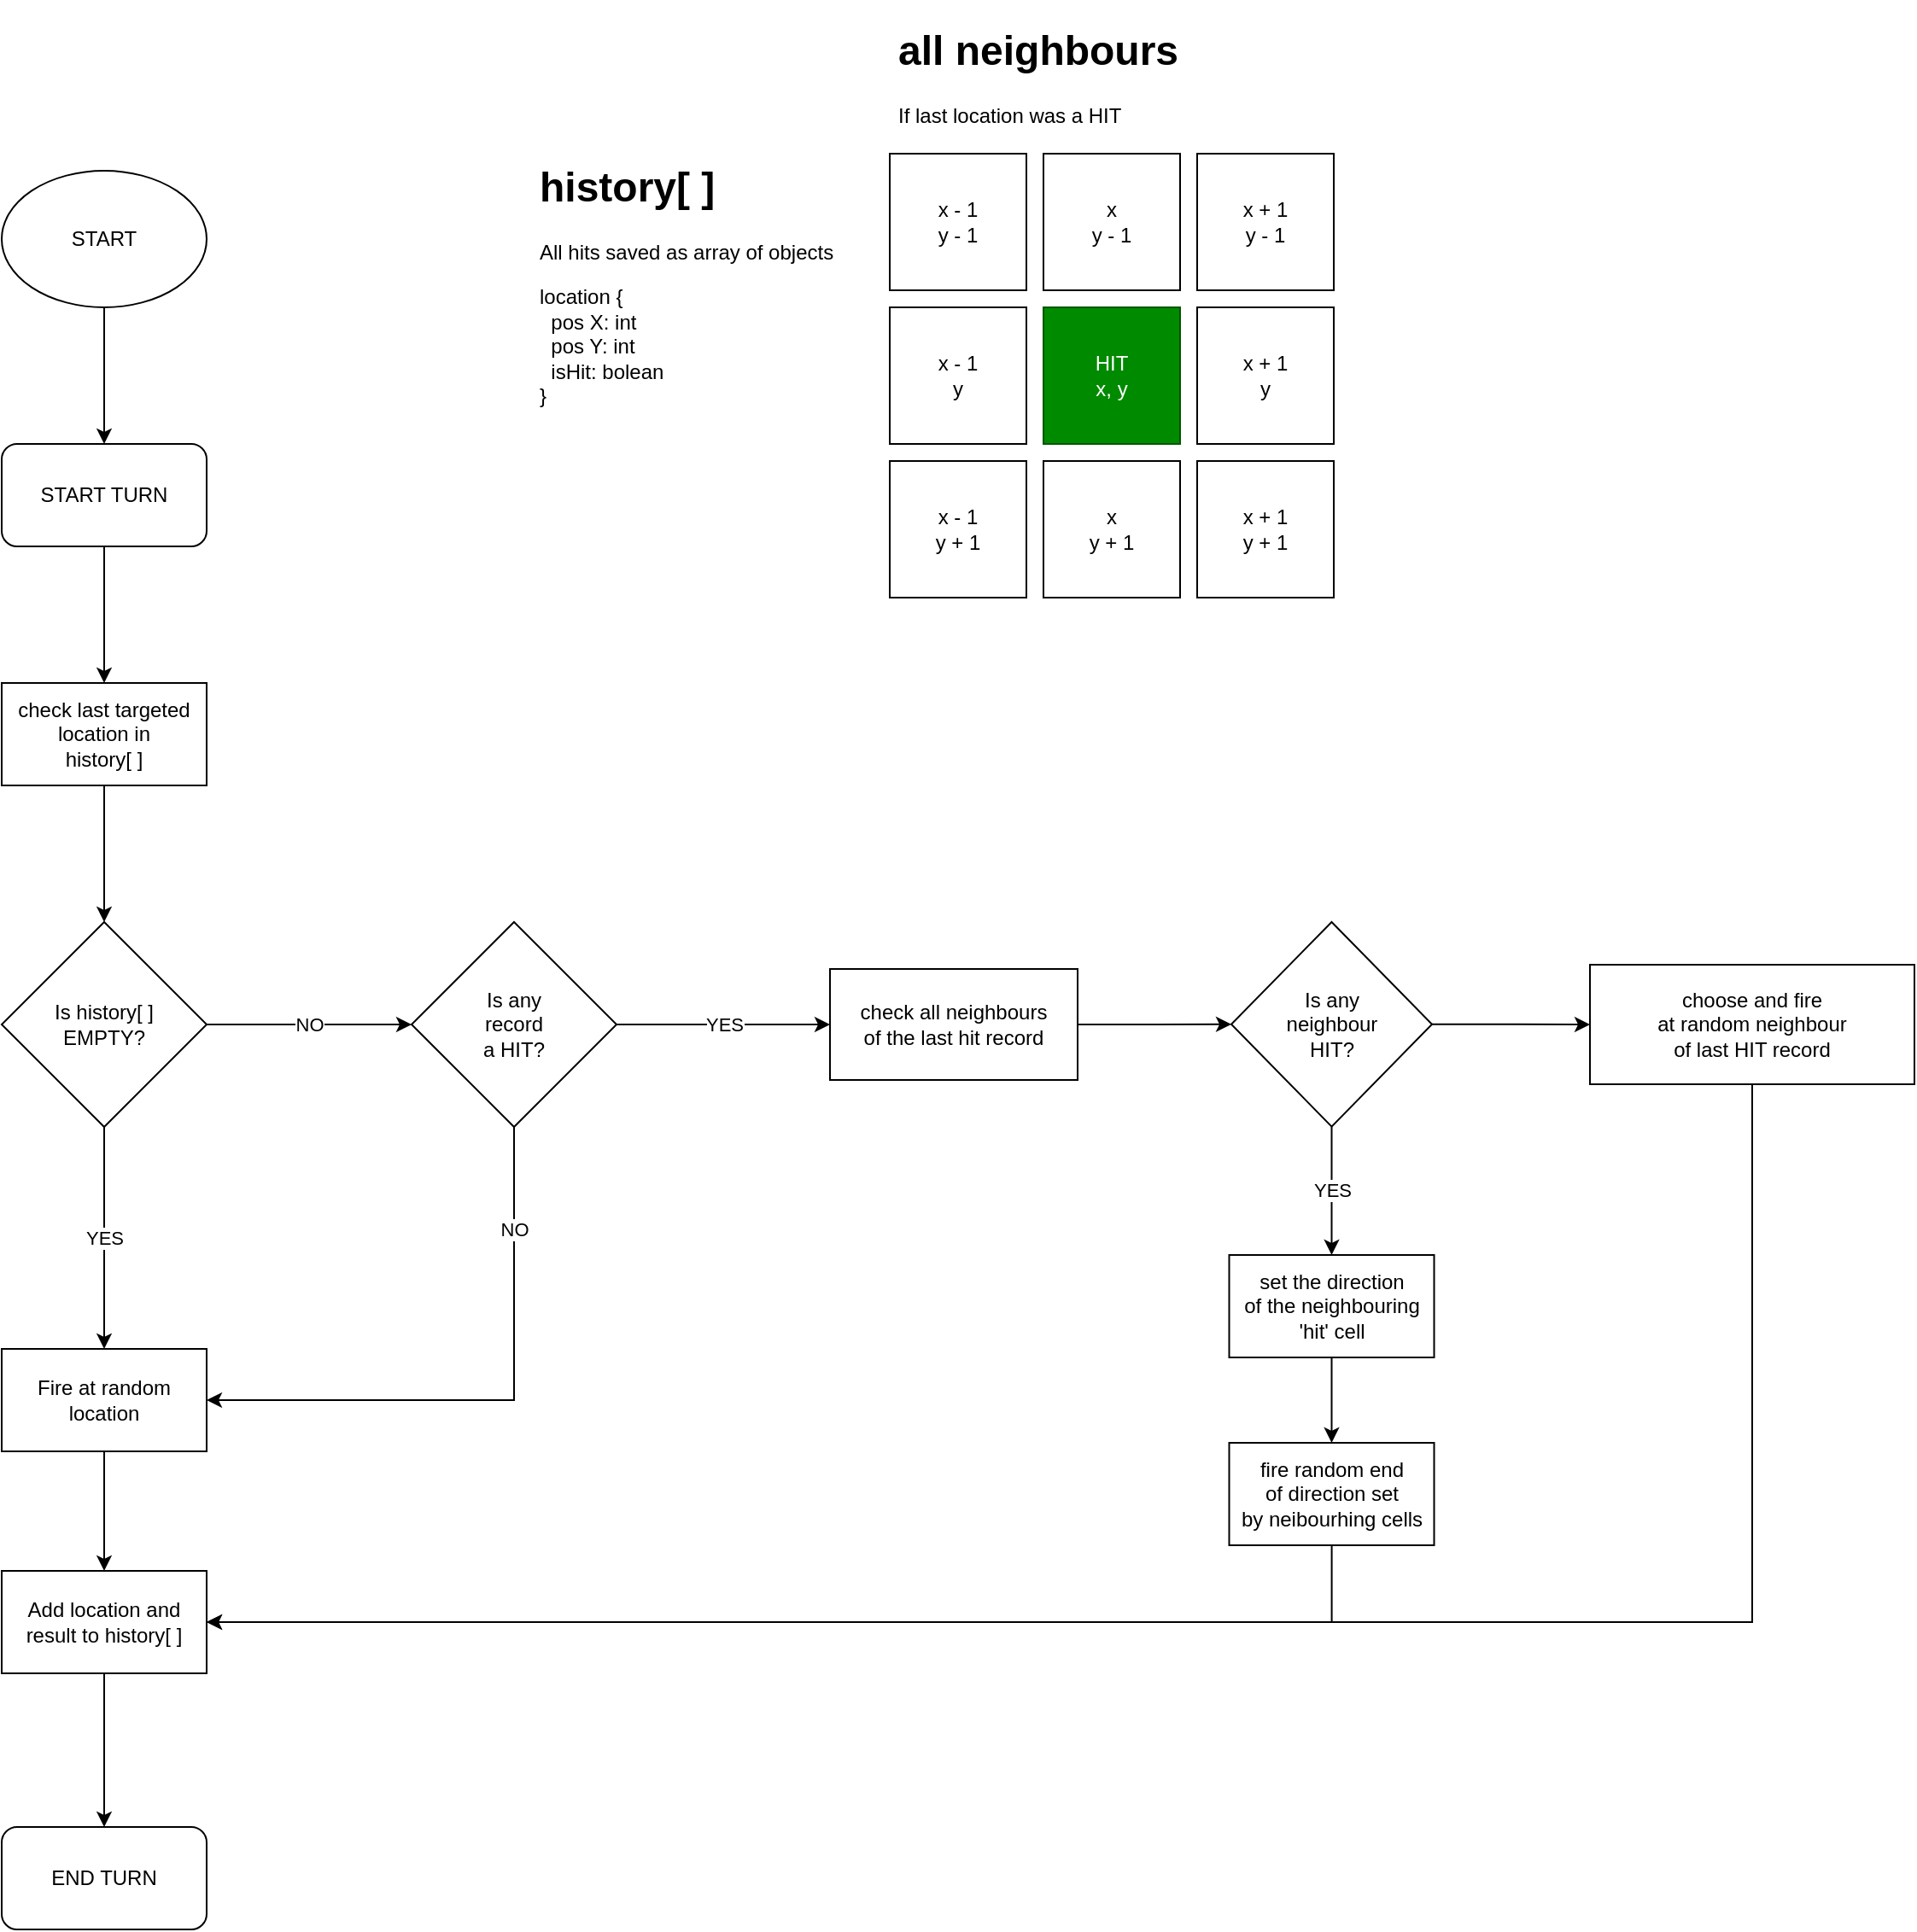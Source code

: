 <mxfile version="13.0.9">
    <diagram id="6hGFLwfOUW9BJ-s0fimq" name="Page-1">
        <mxGraphModel dx="2005" dy="1720" grid="1" gridSize="10" guides="1" tooltips="1" connect="1" arrows="1" fold="1" page="0" pageScale="1" pageWidth="827" pageHeight="1169" math="0" shadow="0">
            <root>
                <mxCell id="0"/>
                <mxCell id="1" parent="0"/>
                <mxCell id="56" style="edgeStyle=orthogonalEdgeStyle;rounded=0;orthogonalLoop=1;jettySize=auto;html=1;entryX=0.5;entryY=0;entryDx=0;entryDy=0;" edge="1" parent="1" source="2" target="54">
                    <mxGeometry relative="1" as="geometry"/>
                </mxCell>
                <mxCell id="2" value="START" style="ellipse;whiteSpace=wrap;html=1;" vertex="1" parent="1">
                    <mxGeometry x="340" y="30" width="120" height="80" as="geometry"/>
                </mxCell>
                <mxCell id="29" value="" style="edgeStyle=orthogonalEdgeStyle;rounded=0;orthogonalLoop=1;jettySize=auto;html=1;entryX=0.5;entryY=0;entryDx=0;entryDy=0;" edge="1" parent="1" source="26" target="31">
                    <mxGeometry relative="1" as="geometry">
                        <mxPoint x="400" y="490" as="targetPoint"/>
                    </mxGeometry>
                </mxCell>
                <mxCell id="26" value="check last targeted location in &lt;br&gt;history[ ]" style="rounded=0;whiteSpace=wrap;html=1;" vertex="1" parent="1">
                    <mxGeometry x="340" y="330" width="120" height="60" as="geometry"/>
                </mxCell>
                <mxCell id="22" value="&lt;h1&gt;history[ ]&lt;/h1&gt;&lt;p&gt;All hits saved as array of objects&lt;/p&gt;&lt;p&gt;location {&lt;br&gt;&amp;nbsp; pos X: int&lt;br&gt;&amp;nbsp; pos Y: int&lt;br&gt;&amp;nbsp; isHit: bolean&lt;br&gt;&lt;span&gt;}&lt;/span&gt;&lt;/p&gt;" style="text;html=1;strokeColor=none;fillColor=none;spacing=5;spacingTop=-20;whiteSpace=wrap;overflow=hidden;rounded=0;" vertex="1" parent="1">
                    <mxGeometry x="650" y="20" width="200" height="170" as="geometry"/>
                </mxCell>
                <mxCell id="33" value="YES" style="edgeStyle=orthogonalEdgeStyle;rounded=0;orthogonalLoop=1;jettySize=auto;html=1;entryX=0.5;entryY=0;entryDx=0;entryDy=0;" edge="1" parent="1" source="31" target="42">
                    <mxGeometry relative="1" as="geometry">
                        <mxPoint x="250" y="530.0" as="targetPoint"/>
                    </mxGeometry>
                </mxCell>
                <mxCell id="98" value="NO" style="edgeStyle=orthogonalEdgeStyle;rounded=0;orthogonalLoop=1;jettySize=auto;html=1;" edge="1" parent="1" source="31" target="97">
                    <mxGeometry relative="1" as="geometry"/>
                </mxCell>
                <mxCell id="31" value="Is history[ ]&lt;br&gt;EMPTY?" style="rhombus;whiteSpace=wrap;html=1;" vertex="1" parent="1">
                    <mxGeometry x="340" y="470" width="120" height="120" as="geometry"/>
                </mxCell>
                <mxCell id="104" value="YES" style="edgeStyle=orthogonalEdgeStyle;rounded=0;orthogonalLoop=1;jettySize=auto;html=1;" edge="1" parent="1" source="97" target="103">
                    <mxGeometry relative="1" as="geometry"/>
                </mxCell>
                <mxCell id="119" value="NO" style="edgeStyle=orthogonalEdgeStyle;rounded=0;orthogonalLoop=1;jettySize=auto;html=1;entryX=1;entryY=0.5;entryDx=0;entryDy=0;" edge="1" parent="1" source="97" target="42">
                    <mxGeometry x="-0.647" relative="1" as="geometry">
                        <Array as="points">
                            <mxPoint x="640" y="750"/>
                        </Array>
                        <mxPoint as="offset"/>
                    </mxGeometry>
                </mxCell>
                <mxCell id="97" value="Is any &lt;br&gt;record &lt;br&gt;a HIT?" style="rhombus;whiteSpace=wrap;html=1;" vertex="1" parent="1">
                    <mxGeometry x="580" y="470" width="120" height="120" as="geometry"/>
                </mxCell>
                <mxCell id="44" value="" style="edgeStyle=orthogonalEdgeStyle;rounded=0;orthogonalLoop=1;jettySize=auto;html=1;" edge="1" parent="1" source="42" target="43">
                    <mxGeometry relative="1" as="geometry"/>
                </mxCell>
                <mxCell id="42" value="Fire at random location" style="rounded=0;whiteSpace=wrap;html=1;" vertex="1" parent="1">
                    <mxGeometry x="340" y="720" width="120" height="60" as="geometry"/>
                </mxCell>
                <mxCell id="63" style="edgeStyle=orthogonalEdgeStyle;rounded=0;orthogonalLoop=1;jettySize=auto;html=1;entryX=0.5;entryY=0;entryDx=0;entryDy=0;" edge="1" parent="1" source="43" target="60">
                    <mxGeometry relative="1" as="geometry"/>
                </mxCell>
                <mxCell id="43" value="Add location and result to history[ ]" style="rounded=0;whiteSpace=wrap;html=1;" vertex="1" parent="1">
                    <mxGeometry x="340" y="850" width="120" height="60" as="geometry"/>
                </mxCell>
                <mxCell id="57" style="edgeStyle=orthogonalEdgeStyle;rounded=0;orthogonalLoop=1;jettySize=auto;html=1;entryX=0.5;entryY=0;entryDx=0;entryDy=0;" edge="1" parent="1" source="54" target="26">
                    <mxGeometry relative="1" as="geometry"/>
                </mxCell>
                <mxCell id="54" value="START TURN" style="rounded=1;whiteSpace=wrap;html=1;" vertex="1" parent="1">
                    <mxGeometry x="340" y="190" width="120" height="60" as="geometry"/>
                </mxCell>
                <mxCell id="60" value="END TURN" style="rounded=1;whiteSpace=wrap;html=1;" vertex="1" parent="1">
                    <mxGeometry x="340" y="1000" width="120" height="60" as="geometry"/>
                </mxCell>
                <mxCell id="68" value="HIT&lt;br&gt;x, y" style="whiteSpace=wrap;html=1;aspect=fixed;fillColor=#008a00;strokeColor=#005700;fontColor=#ffffff;" vertex="1" parent="1">
                    <mxGeometry x="950" y="110" width="80" height="80" as="geometry"/>
                </mxCell>
                <mxCell id="79" value="x - 1&lt;br&gt;y" style="whiteSpace=wrap;html=1;aspect=fixed;" vertex="1" parent="1">
                    <mxGeometry x="860" y="110" width="80" height="80" as="geometry"/>
                </mxCell>
                <mxCell id="75" value="x - 1&lt;br&gt;y - 1" style="whiteSpace=wrap;html=1;aspect=fixed;" vertex="1" parent="1">
                    <mxGeometry x="860" y="20" width="80" height="80" as="geometry"/>
                </mxCell>
                <mxCell id="73" value="x&lt;br&gt;y + 1" style="whiteSpace=wrap;html=1;aspect=fixed;" vertex="1" parent="1">
                    <mxGeometry x="950" y="200" width="80" height="80" as="geometry"/>
                </mxCell>
                <mxCell id="71" value="x + 1&lt;br&gt;y" style="whiteSpace=wrap;html=1;aspect=fixed;" vertex="1" parent="1">
                    <mxGeometry x="1040" y="110" width="80" height="80" as="geometry"/>
                </mxCell>
                <mxCell id="69" value="x&lt;br&gt;y - 1" style="whiteSpace=wrap;html=1;aspect=fixed;" vertex="1" parent="1">
                    <mxGeometry x="950" y="20" width="80" height="80" as="geometry"/>
                </mxCell>
                <mxCell id="81" value="x + 1&lt;br&gt;y - 1" style="whiteSpace=wrap;html=1;aspect=fixed;" vertex="1" parent="1">
                    <mxGeometry x="1040" y="20" width="80" height="80" as="geometry"/>
                </mxCell>
                <mxCell id="83" value="x - 1&lt;br&gt;y + 1" style="whiteSpace=wrap;html=1;aspect=fixed;" vertex="1" parent="1">
                    <mxGeometry x="860" y="200" width="80" height="80" as="geometry"/>
                </mxCell>
                <mxCell id="84" value="x + 1&lt;br&gt;y + 1" style="whiteSpace=wrap;html=1;aspect=fixed;" vertex="1" parent="1">
                    <mxGeometry x="1040" y="200" width="80" height="80" as="geometry"/>
                </mxCell>
                <mxCell id="87" value="&lt;h1&gt;all neighbours&lt;/h1&gt;&lt;p&gt;If last location was a HIT&lt;/p&gt;&lt;p&gt;&lt;br&gt;&lt;/p&gt;" style="text;html=1;strokeColor=none;fillColor=none;spacing=5;spacingTop=-20;whiteSpace=wrap;overflow=hidden;rounded=0;" vertex="1" parent="1">
                    <mxGeometry x="860" y="-60" width="190" height="80" as="geometry"/>
                </mxCell>
                <mxCell id="107" value="" style="edgeStyle=orthogonalEdgeStyle;rounded=0;orthogonalLoop=1;jettySize=auto;html=1;entryX=0;entryY=0.5;entryDx=0;entryDy=0;" edge="1" parent="1" source="103" target="108">
                    <mxGeometry relative="1" as="geometry">
                        <mxPoint x="897.5" y="642.5" as="targetPoint"/>
                    </mxGeometry>
                </mxCell>
                <mxCell id="103" value="check all neighbours &lt;br&gt;of the last hit record" style="rounded=0;whiteSpace=wrap;html=1;" vertex="1" parent="1">
                    <mxGeometry x="825" y="497.5" width="145" height="65" as="geometry"/>
                </mxCell>
                <mxCell id="125" value="YES" style="edgeStyle=orthogonalEdgeStyle;rounded=0;orthogonalLoop=1;jettySize=auto;html=1;entryX=0.5;entryY=0;entryDx=0;entryDy=0;" edge="1" parent="1" source="108" target="113">
                    <mxGeometry relative="1" as="geometry"/>
                </mxCell>
                <mxCell id="128" style="edgeStyle=orthogonalEdgeStyle;rounded=0;orthogonalLoop=1;jettySize=auto;html=1;entryX=0;entryY=0.5;entryDx=0;entryDy=0;" edge="1" parent="1" source="108" target="127">
                    <mxGeometry relative="1" as="geometry"/>
                </mxCell>
                <mxCell id="108" value="Is any &lt;br&gt;neighbour &lt;br&gt;HIT?" style="rhombus;whiteSpace=wrap;html=1;" vertex="1" parent="1">
                    <mxGeometry x="1060" y="470" width="117.5" height="119.8" as="geometry"/>
                </mxCell>
                <mxCell id="121" value="" style="edgeStyle=orthogonalEdgeStyle;rounded=0;orthogonalLoop=1;jettySize=auto;html=1;" edge="1" parent="1" source="113" target="120">
                    <mxGeometry relative="1" as="geometry"/>
                </mxCell>
                <mxCell id="113" value="set the direction&lt;br&gt;of the neighbouring&lt;br&gt;'hit' cell" style="rounded=0;whiteSpace=wrap;html=1;" vertex="1" parent="1">
                    <mxGeometry x="1058.75" y="665" width="120" height="60" as="geometry"/>
                </mxCell>
                <mxCell id="126" style="edgeStyle=orthogonalEdgeStyle;rounded=0;orthogonalLoop=1;jettySize=auto;html=1;entryX=1;entryY=0.5;entryDx=0;entryDy=0;" edge="1" parent="1" source="120" target="43">
                    <mxGeometry relative="1" as="geometry">
                        <Array as="points">
                            <mxPoint x="1119" y="880"/>
                        </Array>
                    </mxGeometry>
                </mxCell>
                <mxCell id="120" value="fire random end&lt;br&gt;of direction set&lt;br&gt;by neibourhing cells" style="rounded=0;whiteSpace=wrap;html=1;" vertex="1" parent="1">
                    <mxGeometry x="1058.75" y="775" width="120" height="60" as="geometry"/>
                </mxCell>
                <mxCell id="129" style="edgeStyle=orthogonalEdgeStyle;rounded=0;orthogonalLoop=1;jettySize=auto;html=1;" edge="1" parent="1" source="127" target="43">
                    <mxGeometry relative="1" as="geometry">
                        <Array as="points">
                            <mxPoint x="1365" y="880"/>
                        </Array>
                    </mxGeometry>
                </mxCell>
                <mxCell id="127" value="choose and fire &lt;br&gt;at random neighbour&lt;br&gt;of last HIT record" style="rounded=0;whiteSpace=wrap;html=1;" vertex="1" parent="1">
                    <mxGeometry x="1270" y="495" width="190" height="70" as="geometry"/>
                </mxCell>
            </root>
        </mxGraphModel>
    </diagram>
</mxfile>